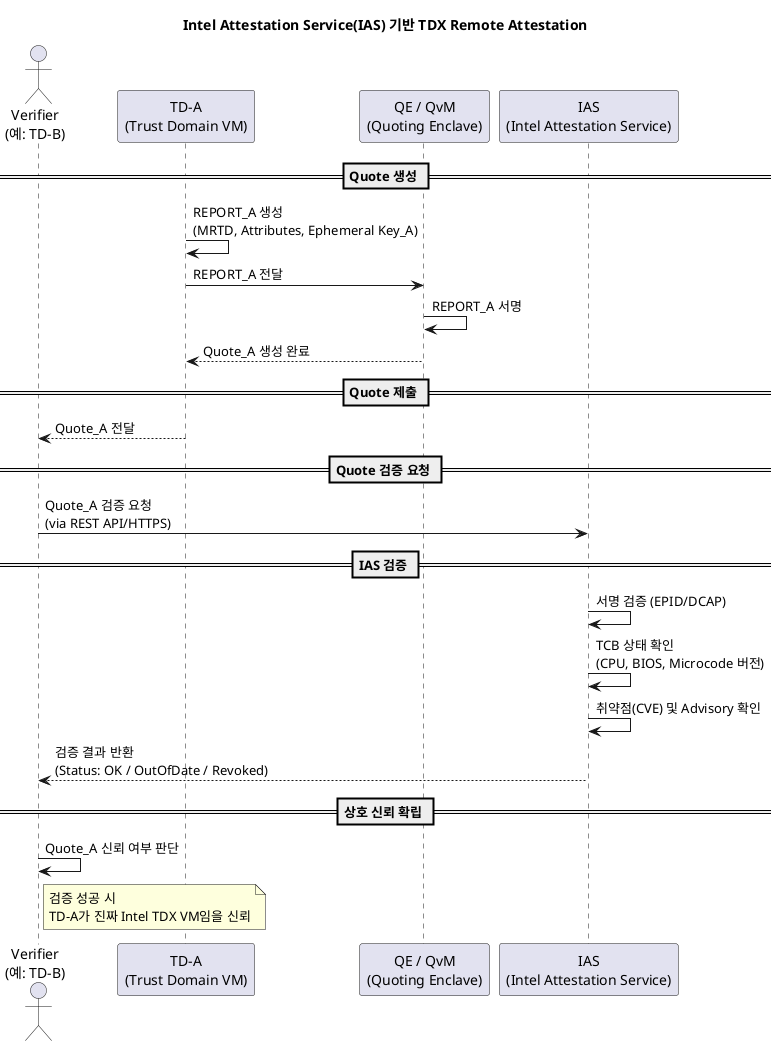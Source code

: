 @startuml
title Intel Attestation Service(IAS) 기반 TDX Remote Attestation

actor "Verifier\n(예: TD-B)" as Verifier
participant "TD-A\n(Trust Domain VM)" as TDA
participant "QE / QvM\n(Quoting Enclave)" as QE
participant "IAS\n(Intel Attestation Service)" as IAS

== Quote 생성 ==
TDA -> TDA : REPORT_A 생성\n(MRTD, Attributes, Ephemeral Key_A)
TDA -> QE : REPORT_A 전달
QE -> QE : REPORT_A 서명
QE --> TDA : Quote_A 생성 완료

== Quote 제출 ==
TDA --> Verifier : Quote_A 전달

== Quote 검증 요청 ==
Verifier -> IAS : Quote_A 검증 요청\n(via REST API/HTTPS)

== IAS 검증 ==
IAS -> IAS : 서명 검증 (EPID/DCAP)
IAS -> IAS : TCB 상태 확인\n(CPU, BIOS, Microcode 버전)
IAS -> IAS : 취약점(CVE) 및 Advisory 확인
IAS --> Verifier : 검증 결과 반환\n(Status: OK / OutOfDate / Revoked)

== 상호 신뢰 확립 ==
Verifier -> Verifier : Quote_A 신뢰 여부 판단
note right of Verifier
검증 성공 시
TD-A가 진짜 Intel TDX VM임을 신뢰
end note

@enduml
